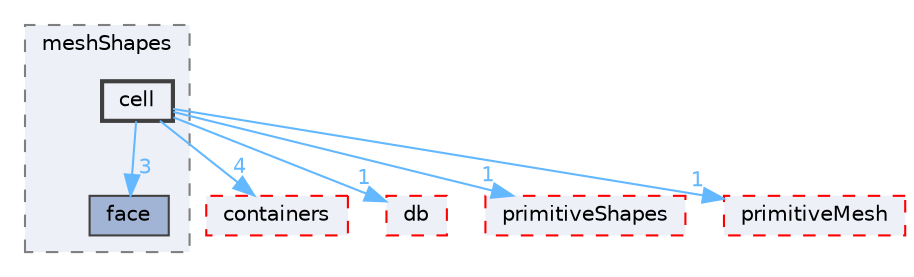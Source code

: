digraph "src/OpenFOAM/meshes/meshShapes/cell"
{
 // LATEX_PDF_SIZE
  bgcolor="transparent";
  edge [fontname=Helvetica,fontsize=10,labelfontname=Helvetica,labelfontsize=10];
  node [fontname=Helvetica,fontsize=10,shape=box,height=0.2,width=0.4];
  compound=true
  subgraph clusterdir_b8e2732bc99f8fb2a379dad81aa6030e {
    graph [ bgcolor="#edf0f7", pencolor="grey50", label="meshShapes", fontname=Helvetica,fontsize=10 style="filled,dashed", URL="dir_b8e2732bc99f8fb2a379dad81aa6030e.html",tooltip=""]
  dir_900080d28a8d6389dbac680930b6f778 [label="face", fillcolor="#a2b4d6", color="grey25", style="filled", URL="dir_900080d28a8d6389dbac680930b6f778.html",tooltip=""];
  dir_f0875c241e23d39b15d3260f77fbe0f6 [label="cell", fillcolor="#edf0f7", color="grey25", style="filled,bold", URL="dir_f0875c241e23d39b15d3260f77fbe0f6.html",tooltip=""];
  }
  dir_19d0872053bde092be81d7fe3f56cbf7 [label="containers", fillcolor="#edf0f7", color="red", style="filled,dashed", URL="dir_19d0872053bde092be81d7fe3f56cbf7.html",tooltip=""];
  dir_63c634f7a7cfd679ac26c67fb30fc32f [label="db", fillcolor="#edf0f7", color="red", style="filled,dashed", URL="dir_63c634f7a7cfd679ac26c67fb30fc32f.html",tooltip=""];
  dir_a36ac568b20b0ed2190ed53a491bc296 [label="primitiveShapes", fillcolor="#edf0f7", color="red", style="filled,dashed", URL="dir_a36ac568b20b0ed2190ed53a491bc296.html",tooltip=""];
  dir_d498992fb7d3f293d898bf6d3a4df869 [label="primitiveMesh", fillcolor="#edf0f7", color="red", style="filled,dashed", URL="dir_d498992fb7d3f293d898bf6d3a4df869.html",tooltip=""];
  dir_f0875c241e23d39b15d3260f77fbe0f6->dir_19d0872053bde092be81d7fe3f56cbf7 [headlabel="4", labeldistance=1.5 headhref="dir_000409_000669.html" href="dir_000409_000669.html" color="steelblue1" fontcolor="steelblue1"];
  dir_f0875c241e23d39b15d3260f77fbe0f6->dir_63c634f7a7cfd679ac26c67fb30fc32f [headlabel="1", labeldistance=1.5 headhref="dir_000409_000817.html" href="dir_000409_000817.html" color="steelblue1" fontcolor="steelblue1"];
  dir_f0875c241e23d39b15d3260f77fbe0f6->dir_900080d28a8d6389dbac680930b6f778 [headlabel="3", labeldistance=1.5 headhref="dir_000409_001243.html" href="dir_000409_001243.html" color="steelblue1" fontcolor="steelblue1"];
  dir_f0875c241e23d39b15d3260f77fbe0f6->dir_a36ac568b20b0ed2190ed53a491bc296 [headlabel="1", labeldistance=1.5 headhref="dir_000409_003070.html" href="dir_000409_003070.html" color="steelblue1" fontcolor="steelblue1"];
  dir_f0875c241e23d39b15d3260f77fbe0f6->dir_d498992fb7d3f293d898bf6d3a4df869 [headlabel="1", labeldistance=1.5 headhref="dir_000409_003063.html" href="dir_000409_003063.html" color="steelblue1" fontcolor="steelblue1"];
}
